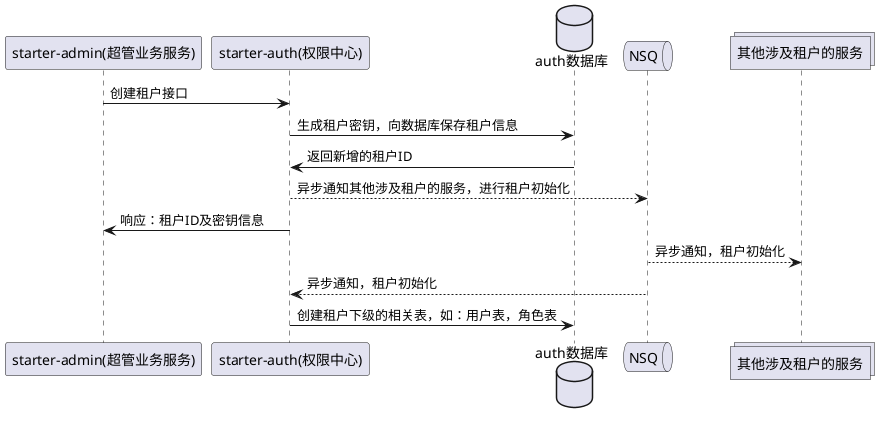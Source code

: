 @startuml

participant "starter-admin(超管业务服务)"
participant "starter-auth(权限中心)"
database "auth数据库"
queue "NSQ"
collections "其他涉及租户的服务"

"starter-admin(超管业务服务)" -> "starter-auth(权限中心)" : \
创建租户接口

"starter-auth(权限中心)" -> "auth数据库" : \
生成租户密钥，向数据库保存租户信息

"starter-auth(权限中心)" <- "auth数据库" : \
返回新增的租户ID

"starter-auth(权限中心)" --> "NSQ" : \
异步通知其他涉及租户的服务，进行租户初始化

"starter-admin(超管业务服务)" <- "starter-auth(权限中心)" : \
响应：租户ID及密钥信息

"NSQ" --> "其他涉及租户的服务" : \
异步通知，租户初始化

"starter-auth(权限中心)" <-- "NSQ" : \
异步通知，租户初始化

"starter-auth(权限中心)" -> "auth数据库" : \
创建租户下级的相关表，如：用户表，角色表

@enduml